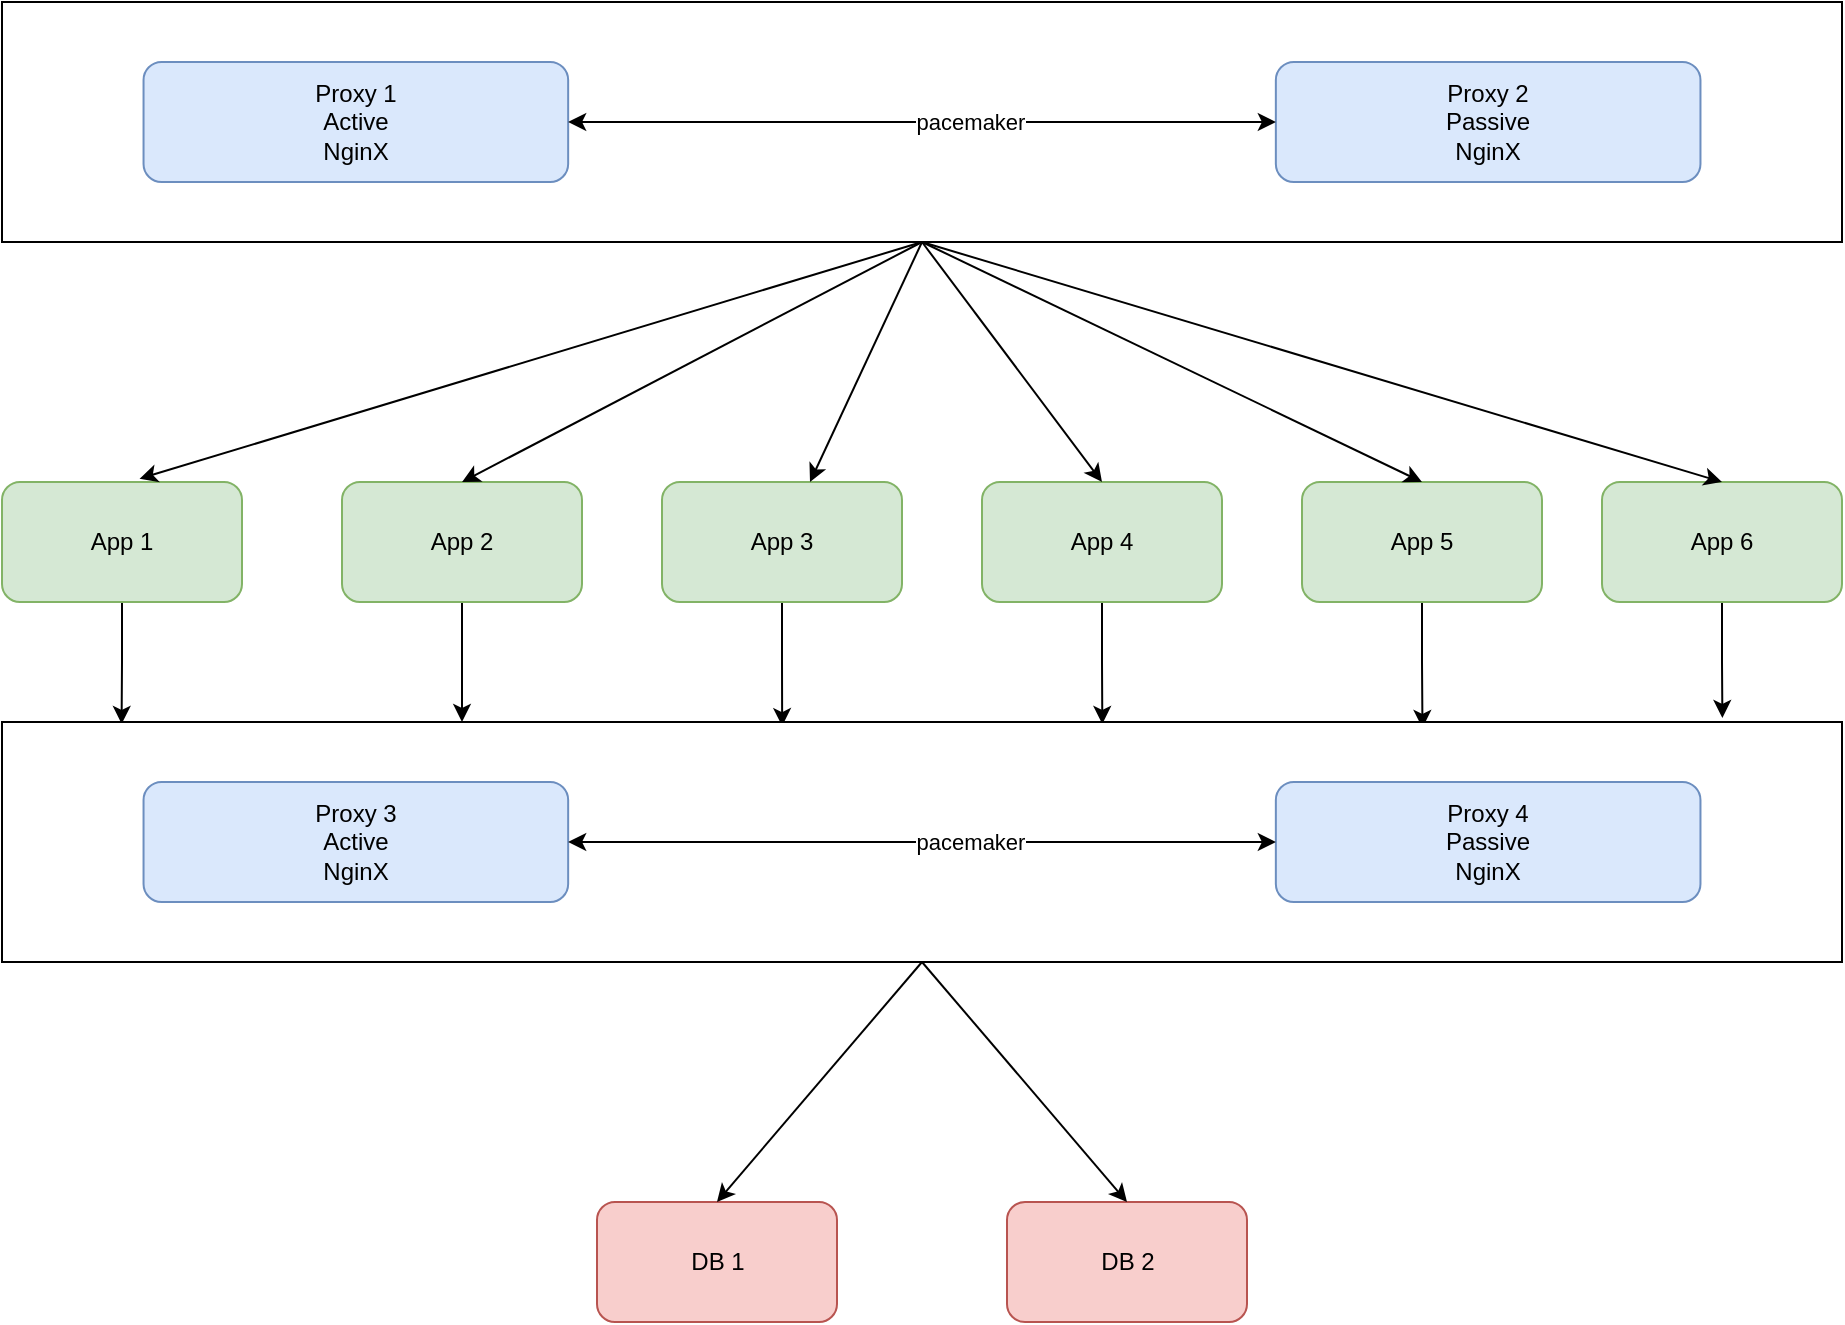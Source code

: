 <mxfile version="21.6.8" type="github">
  <diagram name="Page-1" id="STJl4gC87hk6kxqzp04V">
    <mxGraphModel dx="1372" dy="830" grid="1" gridSize="10" guides="1" tooltips="1" connect="1" arrows="1" fold="1" page="1" pageScale="1" pageWidth="1169" pageHeight="827" math="0" shadow="0">
      <root>
        <mxCell id="0" />
        <mxCell id="1" parent="0" />
        <mxCell id="Rxw2ihWLOl-huz09QrS2-67" style="edgeStyle=orthogonalEdgeStyle;rounded=0;orthogonalLoop=1;jettySize=auto;html=1;entryX=0.065;entryY=0.008;entryDx=0;entryDy=0;entryPerimeter=0;" edge="1" parent="1" source="Rxw2ihWLOl-huz09QrS2-3" target="Rxw2ihWLOl-huz09QrS2-35">
          <mxGeometry relative="1" as="geometry" />
        </mxCell>
        <mxCell id="Rxw2ihWLOl-huz09QrS2-3" value="App 1" style="rounded=1;whiteSpace=wrap;html=1;fillColor=#d5e8d4;strokeColor=#82b366;" vertex="1" parent="1">
          <mxGeometry x="160" y="280" width="120" height="60" as="geometry" />
        </mxCell>
        <mxCell id="Rxw2ihWLOl-huz09QrS2-68" style="edgeStyle=orthogonalEdgeStyle;rounded=0;orthogonalLoop=1;jettySize=auto;html=1;entryX=0.25;entryY=0;entryDx=0;entryDy=0;" edge="1" parent="1" source="Rxw2ihWLOl-huz09QrS2-4" target="Rxw2ihWLOl-huz09QrS2-35">
          <mxGeometry relative="1" as="geometry" />
        </mxCell>
        <mxCell id="Rxw2ihWLOl-huz09QrS2-4" value="App 2" style="rounded=1;whiteSpace=wrap;html=1;fillColor=#d5e8d4;strokeColor=#82b366;" vertex="1" parent="1">
          <mxGeometry x="330" y="280" width="120" height="60" as="geometry" />
        </mxCell>
        <mxCell id="Rxw2ihWLOl-huz09QrS2-71" style="edgeStyle=orthogonalEdgeStyle;rounded=0;orthogonalLoop=1;jettySize=auto;html=1;entryX=0.772;entryY=0.025;entryDx=0;entryDy=0;entryPerimeter=0;" edge="1" parent="1" source="Rxw2ihWLOl-huz09QrS2-5" target="Rxw2ihWLOl-huz09QrS2-35">
          <mxGeometry relative="1" as="geometry" />
        </mxCell>
        <mxCell id="Rxw2ihWLOl-huz09QrS2-5" value="App 5" style="rounded=1;whiteSpace=wrap;html=1;fillColor=#d5e8d4;strokeColor=#82b366;" vertex="1" parent="1">
          <mxGeometry x="810" y="280" width="120" height="60" as="geometry" />
        </mxCell>
        <mxCell id="Rxw2ihWLOl-huz09QrS2-70" style="edgeStyle=orthogonalEdgeStyle;rounded=0;orthogonalLoop=1;jettySize=auto;html=1;entryX=0.598;entryY=0.008;entryDx=0;entryDy=0;entryPerimeter=0;" edge="1" parent="1" source="Rxw2ihWLOl-huz09QrS2-6" target="Rxw2ihWLOl-huz09QrS2-35">
          <mxGeometry relative="1" as="geometry" />
        </mxCell>
        <mxCell id="Rxw2ihWLOl-huz09QrS2-6" value="App 4" style="rounded=1;whiteSpace=wrap;html=1;fillColor=#d5e8d4;strokeColor=#82b366;" vertex="1" parent="1">
          <mxGeometry x="650" y="280" width="120" height="60" as="geometry" />
        </mxCell>
        <mxCell id="Rxw2ihWLOl-huz09QrS2-69" style="edgeStyle=orthogonalEdgeStyle;rounded=0;orthogonalLoop=1;jettySize=auto;html=1;entryX=0.424;entryY=0.017;entryDx=0;entryDy=0;entryPerimeter=0;" edge="1" parent="1" source="Rxw2ihWLOl-huz09QrS2-7" target="Rxw2ihWLOl-huz09QrS2-35">
          <mxGeometry relative="1" as="geometry" />
        </mxCell>
        <mxCell id="Rxw2ihWLOl-huz09QrS2-7" value="App 3" style="rounded=1;whiteSpace=wrap;html=1;fillColor=#d5e8d4;strokeColor=#82b366;" vertex="1" parent="1">
          <mxGeometry x="490" y="280" width="120" height="60" as="geometry" />
        </mxCell>
        <mxCell id="Rxw2ihWLOl-huz09QrS2-72" style="edgeStyle=orthogonalEdgeStyle;rounded=0;orthogonalLoop=1;jettySize=auto;html=1;entryX=0.935;entryY=-0.017;entryDx=0;entryDy=0;entryPerimeter=0;" edge="1" parent="1" source="Rxw2ihWLOl-huz09QrS2-8" target="Rxw2ihWLOl-huz09QrS2-35">
          <mxGeometry relative="1" as="geometry" />
        </mxCell>
        <mxCell id="Rxw2ihWLOl-huz09QrS2-8" value="App 6" style="rounded=1;whiteSpace=wrap;html=1;fillColor=#d5e8d4;strokeColor=#82b366;" vertex="1" parent="1">
          <mxGeometry x="960" y="280" width="120" height="60" as="geometry" />
        </mxCell>
        <mxCell id="Rxw2ihWLOl-huz09QrS2-9" value="DB 1" style="rounded=1;whiteSpace=wrap;html=1;fillColor=#f8cecc;strokeColor=#b85450;" vertex="1" parent="1">
          <mxGeometry x="457.5" y="640" width="120" height="60" as="geometry" />
        </mxCell>
        <mxCell id="Rxw2ihWLOl-huz09QrS2-10" value="DB 2" style="rounded=1;whiteSpace=wrap;html=1;fillColor=#f8cecc;strokeColor=#b85450;" vertex="1" parent="1">
          <mxGeometry x="662.5" y="640" width="120" height="60" as="geometry" />
        </mxCell>
        <mxCell id="Rxw2ihWLOl-huz09QrS2-16" value="" style="endArrow=classic;html=1;rounded=0;exitX=0.5;exitY=1;exitDx=0;exitDy=0;entryX=0.573;entryY=-0.027;entryDx=0;entryDy=0;entryPerimeter=0;" edge="1" parent="1" source="Rxw2ihWLOl-huz09QrS2-14" target="Rxw2ihWLOl-huz09QrS2-3">
          <mxGeometry width="50" height="50" relative="1" as="geometry">
            <mxPoint x="570" y="360" as="sourcePoint" />
            <mxPoint x="620" y="310" as="targetPoint" />
          </mxGeometry>
        </mxCell>
        <mxCell id="Rxw2ihWLOl-huz09QrS2-17" value="" style="endArrow=classic;html=1;rounded=0;exitX=0.5;exitY=1;exitDx=0;exitDy=0;entryX=0.5;entryY=0;entryDx=0;entryDy=0;" edge="1" parent="1" source="Rxw2ihWLOl-huz09QrS2-14" target="Rxw2ihWLOl-huz09QrS2-4">
          <mxGeometry width="50" height="50" relative="1" as="geometry">
            <mxPoint x="595" y="170" as="sourcePoint" />
            <mxPoint x="249" y="368" as="targetPoint" />
          </mxGeometry>
        </mxCell>
        <mxCell id="Rxw2ihWLOl-huz09QrS2-18" value="" style="endArrow=classic;html=1;rounded=0;exitX=0.5;exitY=1;exitDx=0;exitDy=0;" edge="1" parent="1" source="Rxw2ihWLOl-huz09QrS2-14" target="Rxw2ihWLOl-huz09QrS2-7">
          <mxGeometry width="50" height="50" relative="1" as="geometry">
            <mxPoint x="595" y="170" as="sourcePoint" />
            <mxPoint x="400" y="370" as="targetPoint" />
          </mxGeometry>
        </mxCell>
        <mxCell id="Rxw2ihWLOl-huz09QrS2-19" value="" style="endArrow=classic;html=1;rounded=0;exitX=0.5;exitY=1;exitDx=0;exitDy=0;entryX=0.5;entryY=0;entryDx=0;entryDy=0;" edge="1" parent="1" source="Rxw2ihWLOl-huz09QrS2-14" target="Rxw2ihWLOl-huz09QrS2-6">
          <mxGeometry width="50" height="50" relative="1" as="geometry">
            <mxPoint x="595" y="170" as="sourcePoint" />
            <mxPoint x="565" y="370" as="targetPoint" />
          </mxGeometry>
        </mxCell>
        <mxCell id="Rxw2ihWLOl-huz09QrS2-20" value="" style="endArrow=classic;html=1;rounded=0;exitX=0.5;exitY=1;exitDx=0;exitDy=0;entryX=0.5;entryY=0;entryDx=0;entryDy=0;" edge="1" parent="1" source="Rxw2ihWLOl-huz09QrS2-14" target="Rxw2ihWLOl-huz09QrS2-5">
          <mxGeometry width="50" height="50" relative="1" as="geometry">
            <mxPoint x="595" y="170" as="sourcePoint" />
            <mxPoint x="720" y="370" as="targetPoint" />
          </mxGeometry>
        </mxCell>
        <mxCell id="Rxw2ihWLOl-huz09QrS2-21" value="" style="endArrow=classic;html=1;rounded=0;exitX=0.5;exitY=1;exitDx=0;exitDy=0;entryX=0.5;entryY=0;entryDx=0;entryDy=0;" edge="1" parent="1" source="Rxw2ihWLOl-huz09QrS2-14" target="Rxw2ihWLOl-huz09QrS2-8">
          <mxGeometry width="50" height="50" relative="1" as="geometry">
            <mxPoint x="595" y="170" as="sourcePoint" />
            <mxPoint x="880" y="370" as="targetPoint" />
          </mxGeometry>
        </mxCell>
        <mxCell id="Rxw2ihWLOl-huz09QrS2-33" value="" style="group" vertex="1" connectable="0" parent="1">
          <mxGeometry x="160" y="40" width="920" height="120" as="geometry" />
        </mxCell>
        <mxCell id="Rxw2ihWLOl-huz09QrS2-14" value="" style="html=1;dashed=0;whiteSpace=wrap;container=0;" vertex="1" parent="Rxw2ihWLOl-huz09QrS2-33">
          <mxGeometry width="920.0" height="120" as="geometry" />
        </mxCell>
        <mxCell id="Rxw2ihWLOl-huz09QrS2-1" value="Proxy 1&lt;br&gt;Active&lt;br&gt;NginX" style="rounded=1;whiteSpace=wrap;html=1;fillColor=#dae8fc;strokeColor=#6c8ebf;" vertex="1" parent="Rxw2ihWLOl-huz09QrS2-33">
          <mxGeometry x="70.769" y="30" width="212.308" height="60" as="geometry" />
        </mxCell>
        <mxCell id="Rxw2ihWLOl-huz09QrS2-2" value="Proxy 2&lt;br&gt;Passive&lt;br style=&quot;border-color: var(--border-color);&quot;&gt;NginX" style="rounded=1;whiteSpace=wrap;html=1;fillColor=#dae8fc;strokeColor=#6c8ebf;" vertex="1" parent="Rxw2ihWLOl-huz09QrS2-33">
          <mxGeometry x="636.923" y="30" width="212.308" height="60" as="geometry" />
        </mxCell>
        <mxCell id="Rxw2ihWLOl-huz09QrS2-11" value="" style="endArrow=classic;startArrow=classic;html=1;rounded=0;exitX=1;exitY=0.5;exitDx=0;exitDy=0;" edge="1" parent="Rxw2ihWLOl-huz09QrS2-33" source="Rxw2ihWLOl-huz09QrS2-1" target="Rxw2ihWLOl-huz09QrS2-2">
          <mxGeometry width="50" height="50" relative="1" as="geometry">
            <mxPoint x="424.615" y="200" as="sourcePoint" />
            <mxPoint x="513.077" y="150" as="targetPoint" />
          </mxGeometry>
        </mxCell>
        <mxCell id="Rxw2ihWLOl-huz09QrS2-12" value="pacemaker" style="edgeLabel;html=1;align=center;verticalAlign=middle;resizable=0;points=[];" vertex="1" connectable="0" parent="Rxw2ihWLOl-huz09QrS2-11">
          <mxGeometry x="0.242" relative="1" as="geometry">
            <mxPoint x="-19" as="offset" />
          </mxGeometry>
        </mxCell>
        <mxCell id="Rxw2ihWLOl-huz09QrS2-34" value="" style="group" vertex="1" connectable="0" parent="1">
          <mxGeometry x="160" y="400" width="920" height="120" as="geometry" />
        </mxCell>
        <mxCell id="Rxw2ihWLOl-huz09QrS2-35" value="" style="html=1;dashed=0;whiteSpace=wrap;container=0;" vertex="1" parent="Rxw2ihWLOl-huz09QrS2-34">
          <mxGeometry width="920.0" height="120" as="geometry" />
        </mxCell>
        <mxCell id="Rxw2ihWLOl-huz09QrS2-36" value="Proxy 3&lt;br&gt;Active&lt;br&gt;NginX" style="rounded=1;whiteSpace=wrap;html=1;fillColor=#dae8fc;strokeColor=#6c8ebf;" vertex="1" parent="Rxw2ihWLOl-huz09QrS2-34">
          <mxGeometry x="70.769" y="30" width="212.308" height="60" as="geometry" />
        </mxCell>
        <mxCell id="Rxw2ihWLOl-huz09QrS2-37" value="Proxy 4&lt;br&gt;Passive&lt;br style=&quot;border-color: var(--border-color);&quot;&gt;NginX" style="rounded=1;whiteSpace=wrap;html=1;fillColor=#dae8fc;strokeColor=#6c8ebf;" vertex="1" parent="Rxw2ihWLOl-huz09QrS2-34">
          <mxGeometry x="636.923" y="30" width="212.308" height="60" as="geometry" />
        </mxCell>
        <mxCell id="Rxw2ihWLOl-huz09QrS2-38" value="" style="endArrow=classic;startArrow=classic;html=1;rounded=0;exitX=1;exitY=0.5;exitDx=0;exitDy=0;" edge="1" parent="Rxw2ihWLOl-huz09QrS2-34" source="Rxw2ihWLOl-huz09QrS2-36" target="Rxw2ihWLOl-huz09QrS2-37">
          <mxGeometry width="50" height="50" relative="1" as="geometry">
            <mxPoint x="424.615" y="200" as="sourcePoint" />
            <mxPoint x="513.077" y="150" as="targetPoint" />
          </mxGeometry>
        </mxCell>
        <mxCell id="Rxw2ihWLOl-huz09QrS2-39" value="pacemaker" style="edgeLabel;html=1;align=center;verticalAlign=middle;resizable=0;points=[];" vertex="1" connectable="0" parent="Rxw2ihWLOl-huz09QrS2-38">
          <mxGeometry x="0.242" relative="1" as="geometry">
            <mxPoint x="-19" as="offset" />
          </mxGeometry>
        </mxCell>
        <mxCell id="Rxw2ihWLOl-huz09QrS2-74" style="rounded=0;orthogonalLoop=1;jettySize=auto;html=1;entryX=0.5;entryY=0;entryDx=0;entryDy=0;exitX=0.5;exitY=1;exitDx=0;exitDy=0;" edge="1" parent="1" source="Rxw2ihWLOl-huz09QrS2-35" target="Rxw2ihWLOl-huz09QrS2-9">
          <mxGeometry relative="1" as="geometry" />
        </mxCell>
        <mxCell id="Rxw2ihWLOl-huz09QrS2-75" style="rounded=0;orthogonalLoop=1;jettySize=auto;html=1;exitX=0.5;exitY=1;exitDx=0;exitDy=0;entryX=0.5;entryY=0;entryDx=0;entryDy=0;" edge="1" parent="1" source="Rxw2ihWLOl-huz09QrS2-35" target="Rxw2ihWLOl-huz09QrS2-10">
          <mxGeometry relative="1" as="geometry" />
        </mxCell>
      </root>
    </mxGraphModel>
  </diagram>
</mxfile>
